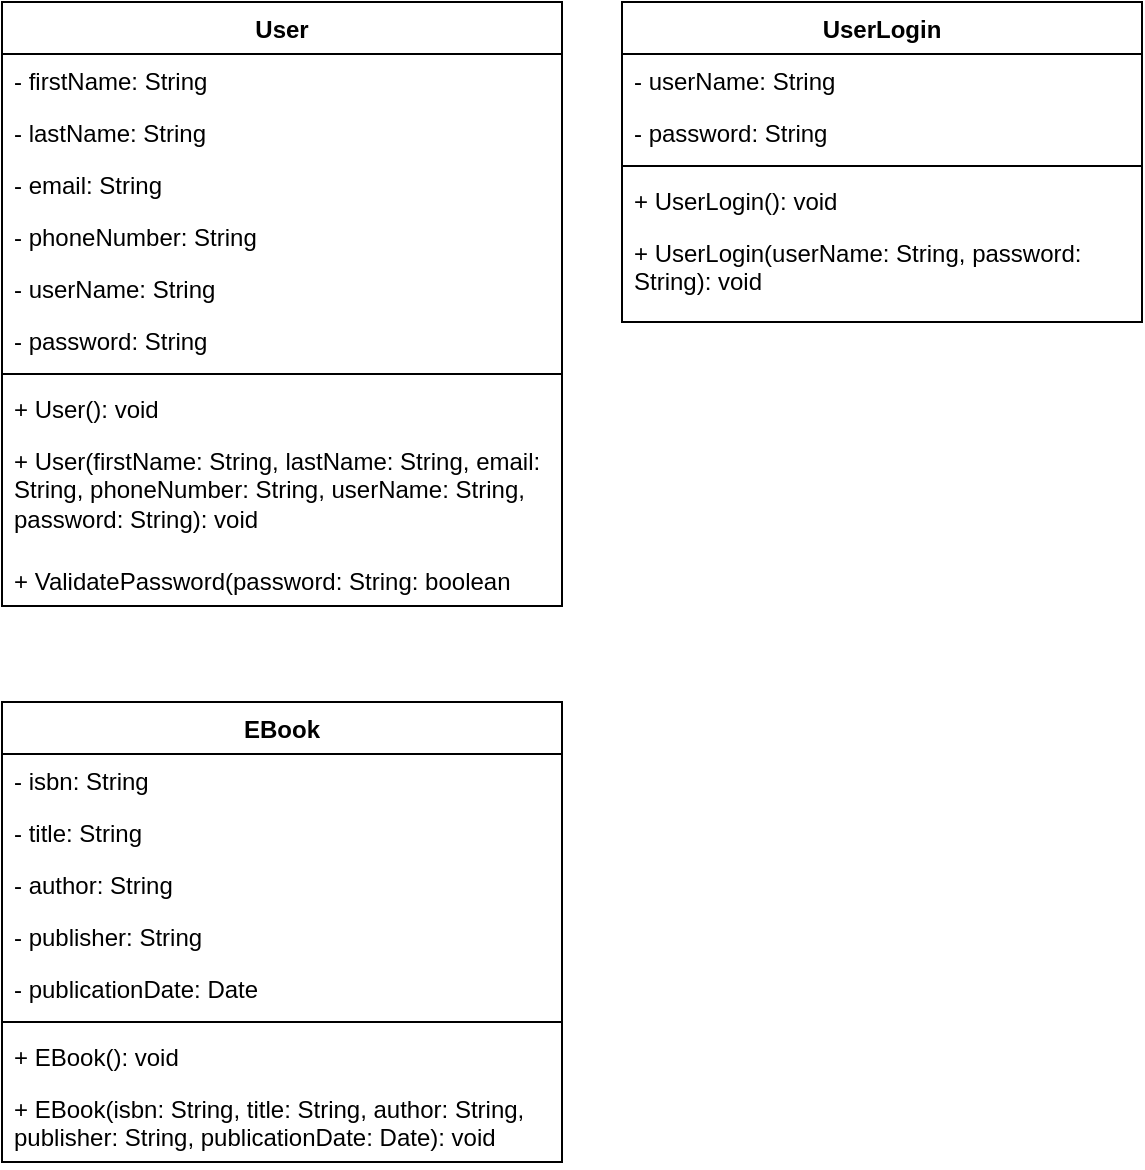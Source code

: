 <mxfile version="13.3.5" type="device"><diagram id="CsEmQeFi3ZU6JV3nyDt-" name="Page-1"><mxGraphModel dx="1086" dy="806" grid="1" gridSize="10" guides="1" tooltips="1" connect="1" arrows="1" fold="1" page="1" pageScale="1" pageWidth="850" pageHeight="1100" math="0" shadow="0"><root><mxCell id="0"/><mxCell id="1" parent="0"/><mxCell id="-0IanYaeoIFGQ1_7Yghv-1" value="User" style="swimlane;fontStyle=1;align=center;verticalAlign=top;childLayout=stackLayout;horizontal=1;startSize=26;horizontalStack=0;resizeParent=1;resizeParentMax=0;resizeLast=0;collapsible=1;marginBottom=0;" parent="1" vertex="1"><mxGeometry x="70" y="60" width="280" height="302" as="geometry"/></mxCell><mxCell id="-0IanYaeoIFGQ1_7Yghv-2" value="- firstName: String" style="text;strokeColor=none;fillColor=none;align=left;verticalAlign=top;spacingLeft=4;spacingRight=4;overflow=hidden;rotatable=0;points=[[0,0.5],[1,0.5]];portConstraint=eastwest;" parent="-0IanYaeoIFGQ1_7Yghv-1" vertex="1"><mxGeometry y="26" width="280" height="26" as="geometry"/></mxCell><mxCell id="-0IanYaeoIFGQ1_7Yghv-5" value="- lastName: String" style="text;strokeColor=none;fillColor=none;align=left;verticalAlign=top;spacingLeft=4;spacingRight=4;overflow=hidden;rotatable=0;points=[[0,0.5],[1,0.5]];portConstraint=eastwest;" parent="-0IanYaeoIFGQ1_7Yghv-1" vertex="1"><mxGeometry y="52" width="280" height="26" as="geometry"/></mxCell><mxCell id="-0IanYaeoIFGQ1_7Yghv-6" value="- email: String" style="text;strokeColor=none;fillColor=none;align=left;verticalAlign=top;spacingLeft=4;spacingRight=4;overflow=hidden;rotatable=0;points=[[0,0.5],[1,0.5]];portConstraint=eastwest;" parent="-0IanYaeoIFGQ1_7Yghv-1" vertex="1"><mxGeometry y="78" width="280" height="26" as="geometry"/></mxCell><mxCell id="-0IanYaeoIFGQ1_7Yghv-7" value="- phoneNumber: String" style="text;strokeColor=none;fillColor=none;align=left;verticalAlign=top;spacingLeft=4;spacingRight=4;overflow=hidden;rotatable=0;points=[[0,0.5],[1,0.5]];portConstraint=eastwest;" parent="-0IanYaeoIFGQ1_7Yghv-1" vertex="1"><mxGeometry y="104" width="280" height="26" as="geometry"/></mxCell><mxCell id="-0IanYaeoIFGQ1_7Yghv-8" value="- userName: String" style="text;strokeColor=none;fillColor=none;align=left;verticalAlign=top;spacingLeft=4;spacingRight=4;overflow=hidden;rotatable=0;points=[[0,0.5],[1,0.5]];portConstraint=eastwest;" parent="-0IanYaeoIFGQ1_7Yghv-1" vertex="1"><mxGeometry y="130" width="280" height="26" as="geometry"/></mxCell><mxCell id="-0IanYaeoIFGQ1_7Yghv-9" value="- password: String" style="text;strokeColor=none;fillColor=none;align=left;verticalAlign=top;spacingLeft=4;spacingRight=4;overflow=hidden;rotatable=0;points=[[0,0.5],[1,0.5]];portConstraint=eastwest;" parent="-0IanYaeoIFGQ1_7Yghv-1" vertex="1"><mxGeometry y="156" width="280" height="26" as="geometry"/></mxCell><mxCell id="-0IanYaeoIFGQ1_7Yghv-3" value="" style="line;strokeWidth=1;fillColor=none;align=left;verticalAlign=middle;spacingTop=-1;spacingLeft=3;spacingRight=3;rotatable=0;labelPosition=right;points=[];portConstraint=eastwest;" parent="-0IanYaeoIFGQ1_7Yghv-1" vertex="1"><mxGeometry y="182" width="280" height="8" as="geometry"/></mxCell><mxCell id="-0IanYaeoIFGQ1_7Yghv-10" value="+ User(): void" style="text;strokeColor=none;fillColor=none;align=left;verticalAlign=top;spacingLeft=4;spacingRight=4;overflow=hidden;rotatable=0;points=[[0,0.5],[1,0.5]];portConstraint=eastwest;" parent="-0IanYaeoIFGQ1_7Yghv-1" vertex="1"><mxGeometry y="190" width="280" height="26" as="geometry"/></mxCell><mxCell id="-0IanYaeoIFGQ1_7Yghv-4" value="+ User(firstName: String, lastName: String, email: String, phoneNumber: String, userName: String, password: String): void" style="text;strokeColor=none;fillColor=none;align=left;verticalAlign=top;spacingLeft=4;spacingRight=4;overflow=hidden;rotatable=0;points=[[0,0.5],[1,0.5]];portConstraint=eastwest;whiteSpace=wrap;" parent="-0IanYaeoIFGQ1_7Yghv-1" vertex="1"><mxGeometry y="216" width="280" height="60" as="geometry"/></mxCell><mxCell id="aS3d-wL7XhQLamnEeDyg-1" value="+ ValidatePassword(password: String: boolean" style="text;strokeColor=none;fillColor=none;align=left;verticalAlign=top;spacingLeft=4;spacingRight=4;overflow=hidden;rotatable=0;points=[[0,0.5],[1,0.5]];portConstraint=eastwest;" parent="-0IanYaeoIFGQ1_7Yghv-1" vertex="1"><mxGeometry y="276" width="280" height="26" as="geometry"/></mxCell><mxCell id="aS3d-wL7XhQLamnEeDyg-2" value="UserLogin" style="swimlane;fontStyle=1;align=center;verticalAlign=top;childLayout=stackLayout;horizontal=1;startSize=26;horizontalStack=0;resizeParent=1;resizeParentMax=0;resizeLast=0;collapsible=1;marginBottom=0;" parent="1" vertex="1"><mxGeometry x="380" y="60" width="260" height="160" as="geometry"/></mxCell><mxCell id="aS3d-wL7XhQLamnEeDyg-3" value="- userName: String" style="text;strokeColor=none;fillColor=none;align=left;verticalAlign=top;spacingLeft=4;spacingRight=4;overflow=hidden;rotatable=0;points=[[0,0.5],[1,0.5]];portConstraint=eastwest;" parent="aS3d-wL7XhQLamnEeDyg-2" vertex="1"><mxGeometry y="26" width="260" height="26" as="geometry"/></mxCell><mxCell id="aS3d-wL7XhQLamnEeDyg-6" value="- password: String" style="text;strokeColor=none;fillColor=none;align=left;verticalAlign=top;spacingLeft=4;spacingRight=4;overflow=hidden;rotatable=0;points=[[0,0.5],[1,0.5]];portConstraint=eastwest;" parent="aS3d-wL7XhQLamnEeDyg-2" vertex="1"><mxGeometry y="52" width="260" height="26" as="geometry"/></mxCell><mxCell id="aS3d-wL7XhQLamnEeDyg-4" value="" style="line;strokeWidth=1;fillColor=none;align=left;verticalAlign=middle;spacingTop=-1;spacingLeft=3;spacingRight=3;rotatable=0;labelPosition=right;points=[];portConstraint=eastwest;" parent="aS3d-wL7XhQLamnEeDyg-2" vertex="1"><mxGeometry y="78" width="260" height="8" as="geometry"/></mxCell><mxCell id="aS3d-wL7XhQLamnEeDyg-5" value="+ UserLogin(): void" style="text;strokeColor=none;fillColor=none;align=left;verticalAlign=top;spacingLeft=4;spacingRight=4;overflow=hidden;rotatable=0;points=[[0,0.5],[1,0.5]];portConstraint=eastwest;" parent="aS3d-wL7XhQLamnEeDyg-2" vertex="1"><mxGeometry y="86" width="260" height="26" as="geometry"/></mxCell><mxCell id="aS3d-wL7XhQLamnEeDyg-8" value="+ UserLogin(userName: String, password: String): void" style="text;strokeColor=none;fillColor=none;align=left;verticalAlign=top;spacingLeft=4;spacingRight=4;overflow=hidden;rotatable=0;points=[[0,0.5],[1,0.5]];portConstraint=eastwest;whiteSpace=wrap;" parent="aS3d-wL7XhQLamnEeDyg-2" vertex="1"><mxGeometry y="112" width="260" height="48" as="geometry"/></mxCell><mxCell id="hHL8aJqS23-WJOwq8Sj6-5" value="EBook" style="swimlane;fontStyle=1;align=center;verticalAlign=top;childLayout=stackLayout;horizontal=1;startSize=26;horizontalStack=0;resizeParent=1;resizeParentMax=0;resizeLast=0;collapsible=1;marginBottom=0;" vertex="1" parent="1"><mxGeometry x="70" y="410" width="280" height="230" as="geometry"/></mxCell><mxCell id="hHL8aJqS23-WJOwq8Sj6-6" value="- isbn: String" style="text;strokeColor=none;fillColor=none;align=left;verticalAlign=top;spacingLeft=4;spacingRight=4;overflow=hidden;rotatable=0;points=[[0,0.5],[1,0.5]];portConstraint=eastwest;" vertex="1" parent="hHL8aJqS23-WJOwq8Sj6-5"><mxGeometry y="26" width="280" height="26" as="geometry"/></mxCell><mxCell id="hHL8aJqS23-WJOwq8Sj6-7" value="- title: String" style="text;strokeColor=none;fillColor=none;align=left;verticalAlign=top;spacingLeft=4;spacingRight=4;overflow=hidden;rotatable=0;points=[[0,0.5],[1,0.5]];portConstraint=eastwest;" vertex="1" parent="hHL8aJqS23-WJOwq8Sj6-5"><mxGeometry y="52" width="280" height="26" as="geometry"/></mxCell><mxCell id="hHL8aJqS23-WJOwq8Sj6-8" value="- author: String" style="text;strokeColor=none;fillColor=none;align=left;verticalAlign=top;spacingLeft=4;spacingRight=4;overflow=hidden;rotatable=0;points=[[0,0.5],[1,0.5]];portConstraint=eastwest;" vertex="1" parent="hHL8aJqS23-WJOwq8Sj6-5"><mxGeometry y="78" width="280" height="26" as="geometry"/></mxCell><mxCell id="hHL8aJqS23-WJOwq8Sj6-9" value="- publisher: String" style="text;strokeColor=none;fillColor=none;align=left;verticalAlign=top;spacingLeft=4;spacingRight=4;overflow=hidden;rotatable=0;points=[[0,0.5],[1,0.5]];portConstraint=eastwest;" vertex="1" parent="hHL8aJqS23-WJOwq8Sj6-5"><mxGeometry y="104" width="280" height="26" as="geometry"/></mxCell><mxCell id="hHL8aJqS23-WJOwq8Sj6-10" value="- publicationDate: Date" style="text;strokeColor=none;fillColor=none;align=left;verticalAlign=top;spacingLeft=4;spacingRight=4;overflow=hidden;rotatable=0;points=[[0,0.5],[1,0.5]];portConstraint=eastwest;" vertex="1" parent="hHL8aJqS23-WJOwq8Sj6-5"><mxGeometry y="130" width="280" height="26" as="geometry"/></mxCell><mxCell id="hHL8aJqS23-WJOwq8Sj6-12" value="" style="line;strokeWidth=1;fillColor=none;align=left;verticalAlign=middle;spacingTop=-1;spacingLeft=3;spacingRight=3;rotatable=0;labelPosition=right;points=[];portConstraint=eastwest;" vertex="1" parent="hHL8aJqS23-WJOwq8Sj6-5"><mxGeometry y="156" width="280" height="8" as="geometry"/></mxCell><mxCell id="hHL8aJqS23-WJOwq8Sj6-13" value="+ EBook(): void" style="text;strokeColor=none;fillColor=none;align=left;verticalAlign=top;spacingLeft=4;spacingRight=4;overflow=hidden;rotatable=0;points=[[0,0.5],[1,0.5]];portConstraint=eastwest;" vertex="1" parent="hHL8aJqS23-WJOwq8Sj6-5"><mxGeometry y="164" width="280" height="26" as="geometry"/></mxCell><mxCell id="hHL8aJqS23-WJOwq8Sj6-14" value="+ EBook(isbn: String, title: String, author: String, publisher: String, publicationDate: Date): void" style="text;strokeColor=none;fillColor=none;align=left;verticalAlign=top;spacingLeft=4;spacingRight=4;overflow=hidden;rotatable=0;points=[[0,0.5],[1,0.5]];portConstraint=eastwest;whiteSpace=wrap;" vertex="1" parent="hHL8aJqS23-WJOwq8Sj6-5"><mxGeometry y="190" width="280" height="40" as="geometry"/></mxCell></root></mxGraphModel></diagram></mxfile>